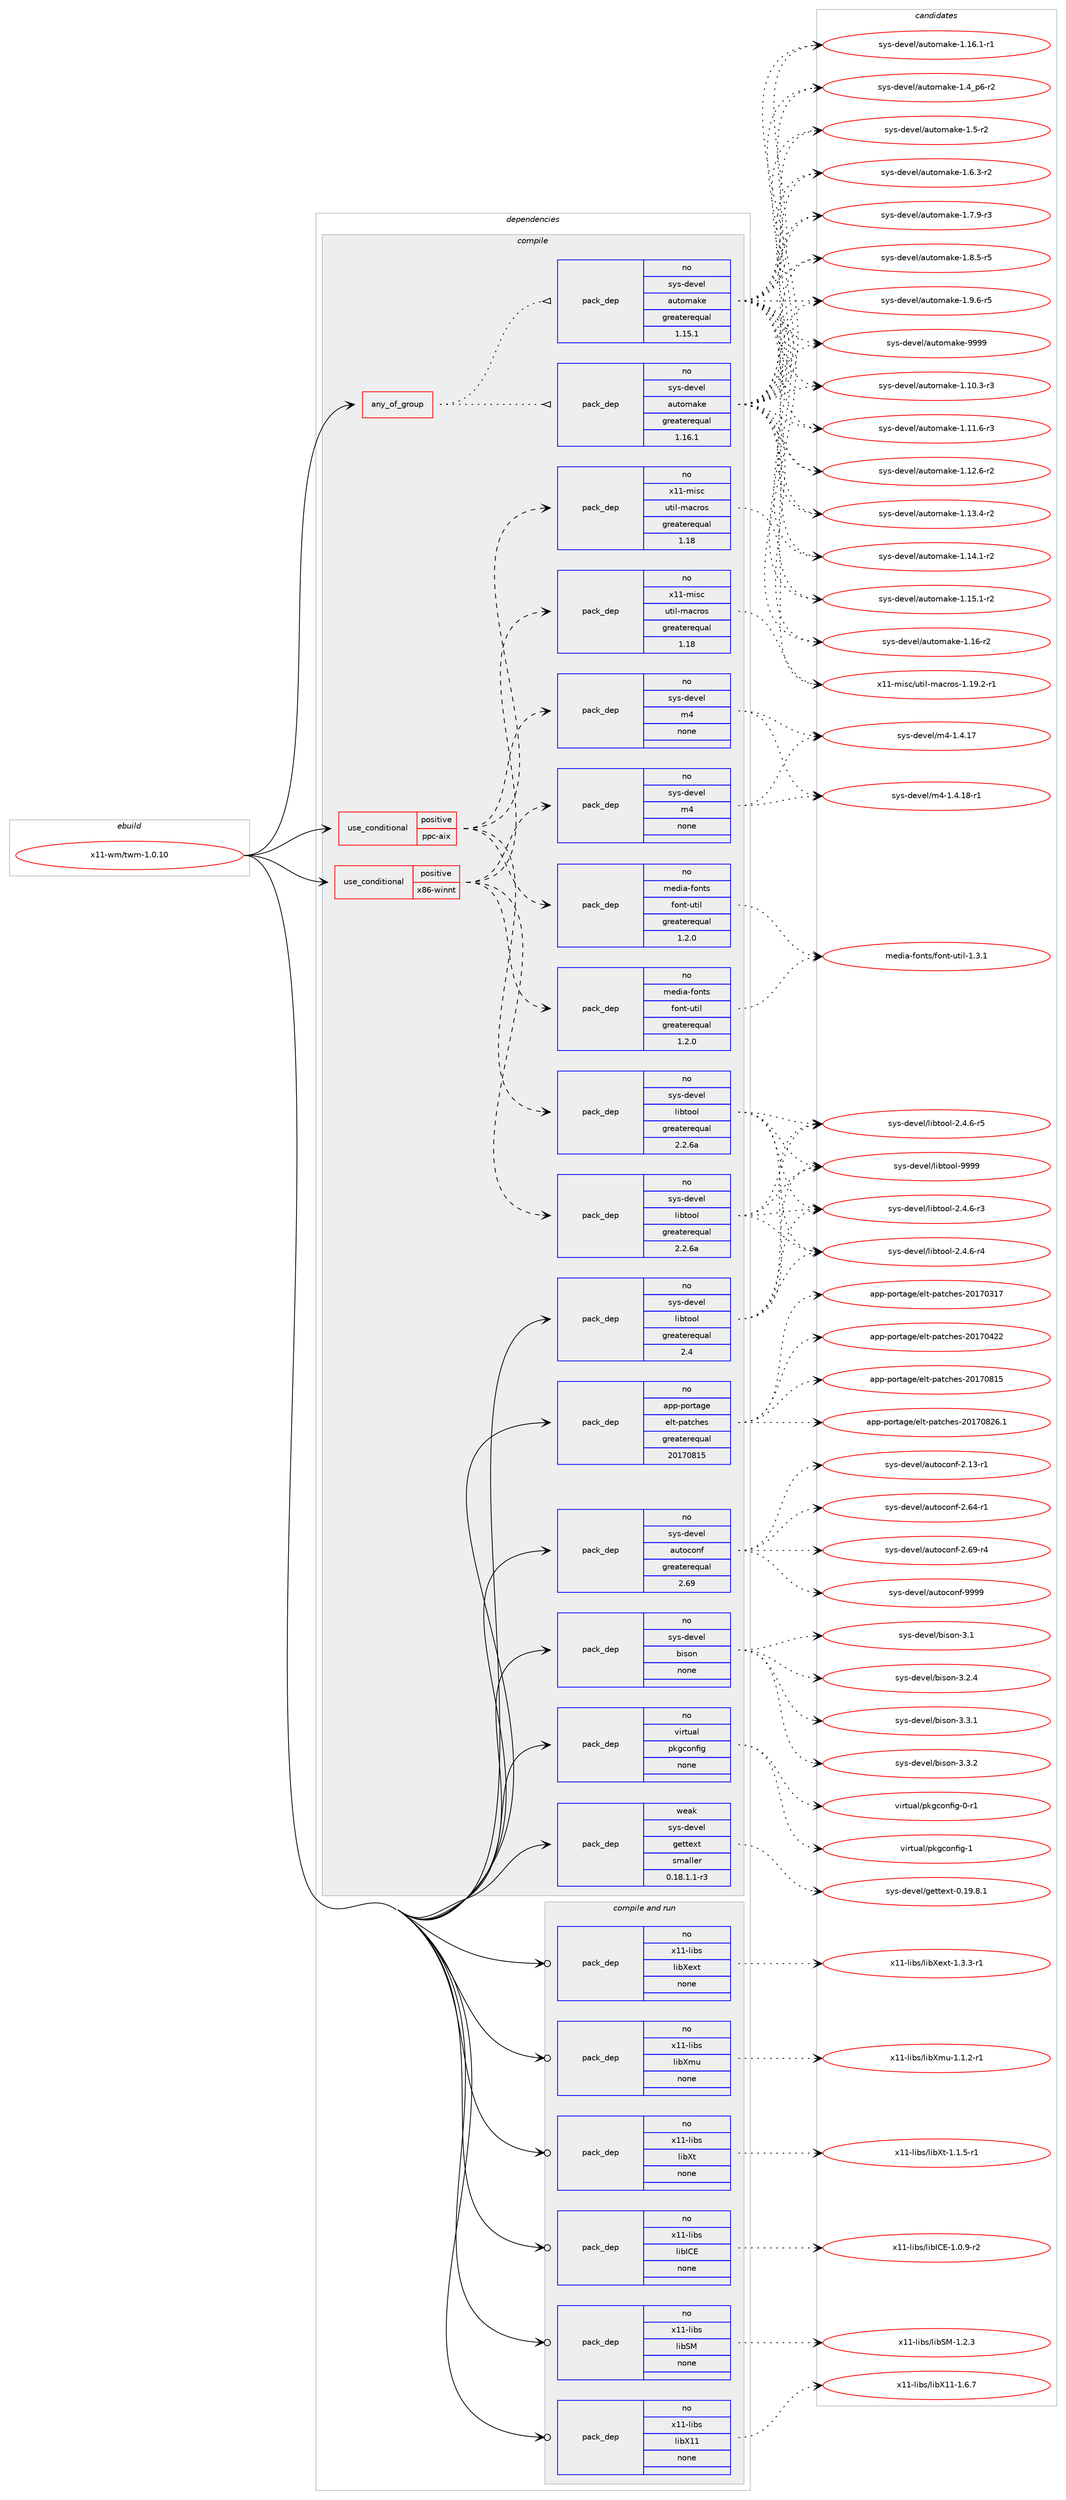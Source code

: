 digraph prolog {

# *************
# Graph options
# *************

newrank=true;
concentrate=true;
compound=true;
graph [rankdir=LR,fontname=Helvetica,fontsize=10,ranksep=1.5];#, ranksep=2.5, nodesep=0.2];
edge  [arrowhead=vee];
node  [fontname=Helvetica,fontsize=10];

# **********
# The ebuild
# **********

subgraph cluster_leftcol {
color=gray;
rank=same;
label=<<i>ebuild</i>>;
id [label="x11-wm/twm-1.0.10", color=red, width=4, href="../x11-wm/twm-1.0.10.svg"];
}

# ****************
# The dependencies
# ****************

subgraph cluster_midcol {
color=gray;
label=<<i>dependencies</i>>;
subgraph cluster_compile {
fillcolor="#eeeeee";
style=filled;
label=<<i>compile</i>>;
subgraph any28895 {
dependency1771807 [label=<<TABLE BORDER="0" CELLBORDER="1" CELLSPACING="0" CELLPADDING="4"><TR><TD CELLPADDING="10">any_of_group</TD></TR></TABLE>>, shape=none, color=red];subgraph pack1274303 {
dependency1771808 [label=<<TABLE BORDER="0" CELLBORDER="1" CELLSPACING="0" CELLPADDING="4" WIDTH="220"><TR><TD ROWSPAN="6" CELLPADDING="30">pack_dep</TD></TR><TR><TD WIDTH="110">no</TD></TR><TR><TD>sys-devel</TD></TR><TR><TD>automake</TD></TR><TR><TD>greaterequal</TD></TR><TR><TD>1.16.1</TD></TR></TABLE>>, shape=none, color=blue];
}
dependency1771807:e -> dependency1771808:w [weight=20,style="dotted",arrowhead="oinv"];
subgraph pack1274304 {
dependency1771809 [label=<<TABLE BORDER="0" CELLBORDER="1" CELLSPACING="0" CELLPADDING="4" WIDTH="220"><TR><TD ROWSPAN="6" CELLPADDING="30">pack_dep</TD></TR><TR><TD WIDTH="110">no</TD></TR><TR><TD>sys-devel</TD></TR><TR><TD>automake</TD></TR><TR><TD>greaterequal</TD></TR><TR><TD>1.15.1</TD></TR></TABLE>>, shape=none, color=blue];
}
dependency1771807:e -> dependency1771809:w [weight=20,style="dotted",arrowhead="oinv"];
}
id:e -> dependency1771807:w [weight=20,style="solid",arrowhead="vee"];
subgraph cond467596 {
dependency1771810 [label=<<TABLE BORDER="0" CELLBORDER="1" CELLSPACING="0" CELLPADDING="4"><TR><TD ROWSPAN="3" CELLPADDING="10">use_conditional</TD></TR><TR><TD>positive</TD></TR><TR><TD>ppc-aix</TD></TR></TABLE>>, shape=none, color=red];
subgraph pack1274305 {
dependency1771811 [label=<<TABLE BORDER="0" CELLBORDER="1" CELLSPACING="0" CELLPADDING="4" WIDTH="220"><TR><TD ROWSPAN="6" CELLPADDING="30">pack_dep</TD></TR><TR><TD WIDTH="110">no</TD></TR><TR><TD>sys-devel</TD></TR><TR><TD>libtool</TD></TR><TR><TD>greaterequal</TD></TR><TR><TD>2.2.6a</TD></TR></TABLE>>, shape=none, color=blue];
}
dependency1771810:e -> dependency1771811:w [weight=20,style="dashed",arrowhead="vee"];
subgraph pack1274306 {
dependency1771812 [label=<<TABLE BORDER="0" CELLBORDER="1" CELLSPACING="0" CELLPADDING="4" WIDTH="220"><TR><TD ROWSPAN="6" CELLPADDING="30">pack_dep</TD></TR><TR><TD WIDTH="110">no</TD></TR><TR><TD>sys-devel</TD></TR><TR><TD>m4</TD></TR><TR><TD>none</TD></TR><TR><TD></TD></TR></TABLE>>, shape=none, color=blue];
}
dependency1771810:e -> dependency1771812:w [weight=20,style="dashed",arrowhead="vee"];
subgraph pack1274307 {
dependency1771813 [label=<<TABLE BORDER="0" CELLBORDER="1" CELLSPACING="0" CELLPADDING="4" WIDTH="220"><TR><TD ROWSPAN="6" CELLPADDING="30">pack_dep</TD></TR><TR><TD WIDTH="110">no</TD></TR><TR><TD>x11-misc</TD></TR><TR><TD>util-macros</TD></TR><TR><TD>greaterequal</TD></TR><TR><TD>1.18</TD></TR></TABLE>>, shape=none, color=blue];
}
dependency1771810:e -> dependency1771813:w [weight=20,style="dashed",arrowhead="vee"];
subgraph pack1274308 {
dependency1771814 [label=<<TABLE BORDER="0" CELLBORDER="1" CELLSPACING="0" CELLPADDING="4" WIDTH="220"><TR><TD ROWSPAN="6" CELLPADDING="30">pack_dep</TD></TR><TR><TD WIDTH="110">no</TD></TR><TR><TD>media-fonts</TD></TR><TR><TD>font-util</TD></TR><TR><TD>greaterequal</TD></TR><TR><TD>1.2.0</TD></TR></TABLE>>, shape=none, color=blue];
}
dependency1771810:e -> dependency1771814:w [weight=20,style="dashed",arrowhead="vee"];
}
id:e -> dependency1771810:w [weight=20,style="solid",arrowhead="vee"];
subgraph cond467597 {
dependency1771815 [label=<<TABLE BORDER="0" CELLBORDER="1" CELLSPACING="0" CELLPADDING="4"><TR><TD ROWSPAN="3" CELLPADDING="10">use_conditional</TD></TR><TR><TD>positive</TD></TR><TR><TD>x86-winnt</TD></TR></TABLE>>, shape=none, color=red];
subgraph pack1274309 {
dependency1771816 [label=<<TABLE BORDER="0" CELLBORDER="1" CELLSPACING="0" CELLPADDING="4" WIDTH="220"><TR><TD ROWSPAN="6" CELLPADDING="30">pack_dep</TD></TR><TR><TD WIDTH="110">no</TD></TR><TR><TD>sys-devel</TD></TR><TR><TD>libtool</TD></TR><TR><TD>greaterequal</TD></TR><TR><TD>2.2.6a</TD></TR></TABLE>>, shape=none, color=blue];
}
dependency1771815:e -> dependency1771816:w [weight=20,style="dashed",arrowhead="vee"];
subgraph pack1274310 {
dependency1771817 [label=<<TABLE BORDER="0" CELLBORDER="1" CELLSPACING="0" CELLPADDING="4" WIDTH="220"><TR><TD ROWSPAN="6" CELLPADDING="30">pack_dep</TD></TR><TR><TD WIDTH="110">no</TD></TR><TR><TD>sys-devel</TD></TR><TR><TD>m4</TD></TR><TR><TD>none</TD></TR><TR><TD></TD></TR></TABLE>>, shape=none, color=blue];
}
dependency1771815:e -> dependency1771817:w [weight=20,style="dashed",arrowhead="vee"];
subgraph pack1274311 {
dependency1771818 [label=<<TABLE BORDER="0" CELLBORDER="1" CELLSPACING="0" CELLPADDING="4" WIDTH="220"><TR><TD ROWSPAN="6" CELLPADDING="30">pack_dep</TD></TR><TR><TD WIDTH="110">no</TD></TR><TR><TD>x11-misc</TD></TR><TR><TD>util-macros</TD></TR><TR><TD>greaterequal</TD></TR><TR><TD>1.18</TD></TR></TABLE>>, shape=none, color=blue];
}
dependency1771815:e -> dependency1771818:w [weight=20,style="dashed",arrowhead="vee"];
subgraph pack1274312 {
dependency1771819 [label=<<TABLE BORDER="0" CELLBORDER="1" CELLSPACING="0" CELLPADDING="4" WIDTH="220"><TR><TD ROWSPAN="6" CELLPADDING="30">pack_dep</TD></TR><TR><TD WIDTH="110">no</TD></TR><TR><TD>media-fonts</TD></TR><TR><TD>font-util</TD></TR><TR><TD>greaterequal</TD></TR><TR><TD>1.2.0</TD></TR></TABLE>>, shape=none, color=blue];
}
dependency1771815:e -> dependency1771819:w [weight=20,style="dashed",arrowhead="vee"];
}
id:e -> dependency1771815:w [weight=20,style="solid",arrowhead="vee"];
subgraph pack1274313 {
dependency1771820 [label=<<TABLE BORDER="0" CELLBORDER="1" CELLSPACING="0" CELLPADDING="4" WIDTH="220"><TR><TD ROWSPAN="6" CELLPADDING="30">pack_dep</TD></TR><TR><TD WIDTH="110">no</TD></TR><TR><TD>app-portage</TD></TR><TR><TD>elt-patches</TD></TR><TR><TD>greaterequal</TD></TR><TR><TD>20170815</TD></TR></TABLE>>, shape=none, color=blue];
}
id:e -> dependency1771820:w [weight=20,style="solid",arrowhead="vee"];
subgraph pack1274314 {
dependency1771821 [label=<<TABLE BORDER="0" CELLBORDER="1" CELLSPACING="0" CELLPADDING="4" WIDTH="220"><TR><TD ROWSPAN="6" CELLPADDING="30">pack_dep</TD></TR><TR><TD WIDTH="110">no</TD></TR><TR><TD>sys-devel</TD></TR><TR><TD>autoconf</TD></TR><TR><TD>greaterequal</TD></TR><TR><TD>2.69</TD></TR></TABLE>>, shape=none, color=blue];
}
id:e -> dependency1771821:w [weight=20,style="solid",arrowhead="vee"];
subgraph pack1274315 {
dependency1771822 [label=<<TABLE BORDER="0" CELLBORDER="1" CELLSPACING="0" CELLPADDING="4" WIDTH="220"><TR><TD ROWSPAN="6" CELLPADDING="30">pack_dep</TD></TR><TR><TD WIDTH="110">no</TD></TR><TR><TD>sys-devel</TD></TR><TR><TD>bison</TD></TR><TR><TD>none</TD></TR><TR><TD></TD></TR></TABLE>>, shape=none, color=blue];
}
id:e -> dependency1771822:w [weight=20,style="solid",arrowhead="vee"];
subgraph pack1274316 {
dependency1771823 [label=<<TABLE BORDER="0" CELLBORDER="1" CELLSPACING="0" CELLPADDING="4" WIDTH="220"><TR><TD ROWSPAN="6" CELLPADDING="30">pack_dep</TD></TR><TR><TD WIDTH="110">no</TD></TR><TR><TD>sys-devel</TD></TR><TR><TD>libtool</TD></TR><TR><TD>greaterequal</TD></TR><TR><TD>2.4</TD></TR></TABLE>>, shape=none, color=blue];
}
id:e -> dependency1771823:w [weight=20,style="solid",arrowhead="vee"];
subgraph pack1274317 {
dependency1771824 [label=<<TABLE BORDER="0" CELLBORDER="1" CELLSPACING="0" CELLPADDING="4" WIDTH="220"><TR><TD ROWSPAN="6" CELLPADDING="30">pack_dep</TD></TR><TR><TD WIDTH="110">no</TD></TR><TR><TD>virtual</TD></TR><TR><TD>pkgconfig</TD></TR><TR><TD>none</TD></TR><TR><TD></TD></TR></TABLE>>, shape=none, color=blue];
}
id:e -> dependency1771824:w [weight=20,style="solid",arrowhead="vee"];
subgraph pack1274318 {
dependency1771825 [label=<<TABLE BORDER="0" CELLBORDER="1" CELLSPACING="0" CELLPADDING="4" WIDTH="220"><TR><TD ROWSPAN="6" CELLPADDING="30">pack_dep</TD></TR><TR><TD WIDTH="110">weak</TD></TR><TR><TD>sys-devel</TD></TR><TR><TD>gettext</TD></TR><TR><TD>smaller</TD></TR><TR><TD>0.18.1.1-r3</TD></TR></TABLE>>, shape=none, color=blue];
}
id:e -> dependency1771825:w [weight=20,style="solid",arrowhead="vee"];
}
subgraph cluster_compileandrun {
fillcolor="#eeeeee";
style=filled;
label=<<i>compile and run</i>>;
subgraph pack1274319 {
dependency1771826 [label=<<TABLE BORDER="0" CELLBORDER="1" CELLSPACING="0" CELLPADDING="4" WIDTH="220"><TR><TD ROWSPAN="6" CELLPADDING="30">pack_dep</TD></TR><TR><TD WIDTH="110">no</TD></TR><TR><TD>x11-libs</TD></TR><TR><TD>libICE</TD></TR><TR><TD>none</TD></TR><TR><TD></TD></TR></TABLE>>, shape=none, color=blue];
}
id:e -> dependency1771826:w [weight=20,style="solid",arrowhead="odotvee"];
subgraph pack1274320 {
dependency1771827 [label=<<TABLE BORDER="0" CELLBORDER="1" CELLSPACING="0" CELLPADDING="4" WIDTH="220"><TR><TD ROWSPAN="6" CELLPADDING="30">pack_dep</TD></TR><TR><TD WIDTH="110">no</TD></TR><TR><TD>x11-libs</TD></TR><TR><TD>libSM</TD></TR><TR><TD>none</TD></TR><TR><TD></TD></TR></TABLE>>, shape=none, color=blue];
}
id:e -> dependency1771827:w [weight=20,style="solid",arrowhead="odotvee"];
subgraph pack1274321 {
dependency1771828 [label=<<TABLE BORDER="0" CELLBORDER="1" CELLSPACING="0" CELLPADDING="4" WIDTH="220"><TR><TD ROWSPAN="6" CELLPADDING="30">pack_dep</TD></TR><TR><TD WIDTH="110">no</TD></TR><TR><TD>x11-libs</TD></TR><TR><TD>libX11</TD></TR><TR><TD>none</TD></TR><TR><TD></TD></TR></TABLE>>, shape=none, color=blue];
}
id:e -> dependency1771828:w [weight=20,style="solid",arrowhead="odotvee"];
subgraph pack1274322 {
dependency1771829 [label=<<TABLE BORDER="0" CELLBORDER="1" CELLSPACING="0" CELLPADDING="4" WIDTH="220"><TR><TD ROWSPAN="6" CELLPADDING="30">pack_dep</TD></TR><TR><TD WIDTH="110">no</TD></TR><TR><TD>x11-libs</TD></TR><TR><TD>libXext</TD></TR><TR><TD>none</TD></TR><TR><TD></TD></TR></TABLE>>, shape=none, color=blue];
}
id:e -> dependency1771829:w [weight=20,style="solid",arrowhead="odotvee"];
subgraph pack1274323 {
dependency1771830 [label=<<TABLE BORDER="0" CELLBORDER="1" CELLSPACING="0" CELLPADDING="4" WIDTH="220"><TR><TD ROWSPAN="6" CELLPADDING="30">pack_dep</TD></TR><TR><TD WIDTH="110">no</TD></TR><TR><TD>x11-libs</TD></TR><TR><TD>libXmu</TD></TR><TR><TD>none</TD></TR><TR><TD></TD></TR></TABLE>>, shape=none, color=blue];
}
id:e -> dependency1771830:w [weight=20,style="solid",arrowhead="odotvee"];
subgraph pack1274324 {
dependency1771831 [label=<<TABLE BORDER="0" CELLBORDER="1" CELLSPACING="0" CELLPADDING="4" WIDTH="220"><TR><TD ROWSPAN="6" CELLPADDING="30">pack_dep</TD></TR><TR><TD WIDTH="110">no</TD></TR><TR><TD>x11-libs</TD></TR><TR><TD>libXt</TD></TR><TR><TD>none</TD></TR><TR><TD></TD></TR></TABLE>>, shape=none, color=blue];
}
id:e -> dependency1771831:w [weight=20,style="solid",arrowhead="odotvee"];
}
subgraph cluster_run {
fillcolor="#eeeeee";
style=filled;
label=<<i>run</i>>;
}
}

# **************
# The candidates
# **************

subgraph cluster_choices {
rank=same;
color=gray;
label=<<i>candidates</i>>;

subgraph choice1274303 {
color=black;
nodesep=1;
choice11512111545100101118101108479711711611110997107101454946494846514511451 [label="sys-devel/automake-1.10.3-r3", color=red, width=4,href="../sys-devel/automake-1.10.3-r3.svg"];
choice11512111545100101118101108479711711611110997107101454946494946544511451 [label="sys-devel/automake-1.11.6-r3", color=red, width=4,href="../sys-devel/automake-1.11.6-r3.svg"];
choice11512111545100101118101108479711711611110997107101454946495046544511450 [label="sys-devel/automake-1.12.6-r2", color=red, width=4,href="../sys-devel/automake-1.12.6-r2.svg"];
choice11512111545100101118101108479711711611110997107101454946495146524511450 [label="sys-devel/automake-1.13.4-r2", color=red, width=4,href="../sys-devel/automake-1.13.4-r2.svg"];
choice11512111545100101118101108479711711611110997107101454946495246494511450 [label="sys-devel/automake-1.14.1-r2", color=red, width=4,href="../sys-devel/automake-1.14.1-r2.svg"];
choice11512111545100101118101108479711711611110997107101454946495346494511450 [label="sys-devel/automake-1.15.1-r2", color=red, width=4,href="../sys-devel/automake-1.15.1-r2.svg"];
choice1151211154510010111810110847971171161111099710710145494649544511450 [label="sys-devel/automake-1.16-r2", color=red, width=4,href="../sys-devel/automake-1.16-r2.svg"];
choice11512111545100101118101108479711711611110997107101454946495446494511449 [label="sys-devel/automake-1.16.1-r1", color=red, width=4,href="../sys-devel/automake-1.16.1-r1.svg"];
choice115121115451001011181011084797117116111109971071014549465295112544511450 [label="sys-devel/automake-1.4_p6-r2", color=red, width=4,href="../sys-devel/automake-1.4_p6-r2.svg"];
choice11512111545100101118101108479711711611110997107101454946534511450 [label="sys-devel/automake-1.5-r2", color=red, width=4,href="../sys-devel/automake-1.5-r2.svg"];
choice115121115451001011181011084797117116111109971071014549465446514511450 [label="sys-devel/automake-1.6.3-r2", color=red, width=4,href="../sys-devel/automake-1.6.3-r2.svg"];
choice115121115451001011181011084797117116111109971071014549465546574511451 [label="sys-devel/automake-1.7.9-r3", color=red, width=4,href="../sys-devel/automake-1.7.9-r3.svg"];
choice115121115451001011181011084797117116111109971071014549465646534511453 [label="sys-devel/automake-1.8.5-r5", color=red, width=4,href="../sys-devel/automake-1.8.5-r5.svg"];
choice115121115451001011181011084797117116111109971071014549465746544511453 [label="sys-devel/automake-1.9.6-r5", color=red, width=4,href="../sys-devel/automake-1.9.6-r5.svg"];
choice115121115451001011181011084797117116111109971071014557575757 [label="sys-devel/automake-9999", color=red, width=4,href="../sys-devel/automake-9999.svg"];
dependency1771808:e -> choice11512111545100101118101108479711711611110997107101454946494846514511451:w [style=dotted,weight="100"];
dependency1771808:e -> choice11512111545100101118101108479711711611110997107101454946494946544511451:w [style=dotted,weight="100"];
dependency1771808:e -> choice11512111545100101118101108479711711611110997107101454946495046544511450:w [style=dotted,weight="100"];
dependency1771808:e -> choice11512111545100101118101108479711711611110997107101454946495146524511450:w [style=dotted,weight="100"];
dependency1771808:e -> choice11512111545100101118101108479711711611110997107101454946495246494511450:w [style=dotted,weight="100"];
dependency1771808:e -> choice11512111545100101118101108479711711611110997107101454946495346494511450:w [style=dotted,weight="100"];
dependency1771808:e -> choice1151211154510010111810110847971171161111099710710145494649544511450:w [style=dotted,weight="100"];
dependency1771808:e -> choice11512111545100101118101108479711711611110997107101454946495446494511449:w [style=dotted,weight="100"];
dependency1771808:e -> choice115121115451001011181011084797117116111109971071014549465295112544511450:w [style=dotted,weight="100"];
dependency1771808:e -> choice11512111545100101118101108479711711611110997107101454946534511450:w [style=dotted,weight="100"];
dependency1771808:e -> choice115121115451001011181011084797117116111109971071014549465446514511450:w [style=dotted,weight="100"];
dependency1771808:e -> choice115121115451001011181011084797117116111109971071014549465546574511451:w [style=dotted,weight="100"];
dependency1771808:e -> choice115121115451001011181011084797117116111109971071014549465646534511453:w [style=dotted,weight="100"];
dependency1771808:e -> choice115121115451001011181011084797117116111109971071014549465746544511453:w [style=dotted,weight="100"];
dependency1771808:e -> choice115121115451001011181011084797117116111109971071014557575757:w [style=dotted,weight="100"];
}
subgraph choice1274304 {
color=black;
nodesep=1;
choice11512111545100101118101108479711711611110997107101454946494846514511451 [label="sys-devel/automake-1.10.3-r3", color=red, width=4,href="../sys-devel/automake-1.10.3-r3.svg"];
choice11512111545100101118101108479711711611110997107101454946494946544511451 [label="sys-devel/automake-1.11.6-r3", color=red, width=4,href="../sys-devel/automake-1.11.6-r3.svg"];
choice11512111545100101118101108479711711611110997107101454946495046544511450 [label="sys-devel/automake-1.12.6-r2", color=red, width=4,href="../sys-devel/automake-1.12.6-r2.svg"];
choice11512111545100101118101108479711711611110997107101454946495146524511450 [label="sys-devel/automake-1.13.4-r2", color=red, width=4,href="../sys-devel/automake-1.13.4-r2.svg"];
choice11512111545100101118101108479711711611110997107101454946495246494511450 [label="sys-devel/automake-1.14.1-r2", color=red, width=4,href="../sys-devel/automake-1.14.1-r2.svg"];
choice11512111545100101118101108479711711611110997107101454946495346494511450 [label="sys-devel/automake-1.15.1-r2", color=red, width=4,href="../sys-devel/automake-1.15.1-r2.svg"];
choice1151211154510010111810110847971171161111099710710145494649544511450 [label="sys-devel/automake-1.16-r2", color=red, width=4,href="../sys-devel/automake-1.16-r2.svg"];
choice11512111545100101118101108479711711611110997107101454946495446494511449 [label="sys-devel/automake-1.16.1-r1", color=red, width=4,href="../sys-devel/automake-1.16.1-r1.svg"];
choice115121115451001011181011084797117116111109971071014549465295112544511450 [label="sys-devel/automake-1.4_p6-r2", color=red, width=4,href="../sys-devel/automake-1.4_p6-r2.svg"];
choice11512111545100101118101108479711711611110997107101454946534511450 [label="sys-devel/automake-1.5-r2", color=red, width=4,href="../sys-devel/automake-1.5-r2.svg"];
choice115121115451001011181011084797117116111109971071014549465446514511450 [label="sys-devel/automake-1.6.3-r2", color=red, width=4,href="../sys-devel/automake-1.6.3-r2.svg"];
choice115121115451001011181011084797117116111109971071014549465546574511451 [label="sys-devel/automake-1.7.9-r3", color=red, width=4,href="../sys-devel/automake-1.7.9-r3.svg"];
choice115121115451001011181011084797117116111109971071014549465646534511453 [label="sys-devel/automake-1.8.5-r5", color=red, width=4,href="../sys-devel/automake-1.8.5-r5.svg"];
choice115121115451001011181011084797117116111109971071014549465746544511453 [label="sys-devel/automake-1.9.6-r5", color=red, width=4,href="../sys-devel/automake-1.9.6-r5.svg"];
choice115121115451001011181011084797117116111109971071014557575757 [label="sys-devel/automake-9999", color=red, width=4,href="../sys-devel/automake-9999.svg"];
dependency1771809:e -> choice11512111545100101118101108479711711611110997107101454946494846514511451:w [style=dotted,weight="100"];
dependency1771809:e -> choice11512111545100101118101108479711711611110997107101454946494946544511451:w [style=dotted,weight="100"];
dependency1771809:e -> choice11512111545100101118101108479711711611110997107101454946495046544511450:w [style=dotted,weight="100"];
dependency1771809:e -> choice11512111545100101118101108479711711611110997107101454946495146524511450:w [style=dotted,weight="100"];
dependency1771809:e -> choice11512111545100101118101108479711711611110997107101454946495246494511450:w [style=dotted,weight="100"];
dependency1771809:e -> choice11512111545100101118101108479711711611110997107101454946495346494511450:w [style=dotted,weight="100"];
dependency1771809:e -> choice1151211154510010111810110847971171161111099710710145494649544511450:w [style=dotted,weight="100"];
dependency1771809:e -> choice11512111545100101118101108479711711611110997107101454946495446494511449:w [style=dotted,weight="100"];
dependency1771809:e -> choice115121115451001011181011084797117116111109971071014549465295112544511450:w [style=dotted,weight="100"];
dependency1771809:e -> choice11512111545100101118101108479711711611110997107101454946534511450:w [style=dotted,weight="100"];
dependency1771809:e -> choice115121115451001011181011084797117116111109971071014549465446514511450:w [style=dotted,weight="100"];
dependency1771809:e -> choice115121115451001011181011084797117116111109971071014549465546574511451:w [style=dotted,weight="100"];
dependency1771809:e -> choice115121115451001011181011084797117116111109971071014549465646534511453:w [style=dotted,weight="100"];
dependency1771809:e -> choice115121115451001011181011084797117116111109971071014549465746544511453:w [style=dotted,weight="100"];
dependency1771809:e -> choice115121115451001011181011084797117116111109971071014557575757:w [style=dotted,weight="100"];
}
subgraph choice1274305 {
color=black;
nodesep=1;
choice1151211154510010111810110847108105981161111111084550465246544511451 [label="sys-devel/libtool-2.4.6-r3", color=red, width=4,href="../sys-devel/libtool-2.4.6-r3.svg"];
choice1151211154510010111810110847108105981161111111084550465246544511452 [label="sys-devel/libtool-2.4.6-r4", color=red, width=4,href="../sys-devel/libtool-2.4.6-r4.svg"];
choice1151211154510010111810110847108105981161111111084550465246544511453 [label="sys-devel/libtool-2.4.6-r5", color=red, width=4,href="../sys-devel/libtool-2.4.6-r5.svg"];
choice1151211154510010111810110847108105981161111111084557575757 [label="sys-devel/libtool-9999", color=red, width=4,href="../sys-devel/libtool-9999.svg"];
dependency1771811:e -> choice1151211154510010111810110847108105981161111111084550465246544511451:w [style=dotted,weight="100"];
dependency1771811:e -> choice1151211154510010111810110847108105981161111111084550465246544511452:w [style=dotted,weight="100"];
dependency1771811:e -> choice1151211154510010111810110847108105981161111111084550465246544511453:w [style=dotted,weight="100"];
dependency1771811:e -> choice1151211154510010111810110847108105981161111111084557575757:w [style=dotted,weight="100"];
}
subgraph choice1274306 {
color=black;
nodesep=1;
choice11512111545100101118101108471095245494652464955 [label="sys-devel/m4-1.4.17", color=red, width=4,href="../sys-devel/m4-1.4.17.svg"];
choice115121115451001011181011084710952454946524649564511449 [label="sys-devel/m4-1.4.18-r1", color=red, width=4,href="../sys-devel/m4-1.4.18-r1.svg"];
dependency1771812:e -> choice11512111545100101118101108471095245494652464955:w [style=dotted,weight="100"];
dependency1771812:e -> choice115121115451001011181011084710952454946524649564511449:w [style=dotted,weight="100"];
}
subgraph choice1274307 {
color=black;
nodesep=1;
choice1204949451091051159947117116105108451099799114111115454946495746504511449 [label="x11-misc/util-macros-1.19.2-r1", color=red, width=4,href="../x11-misc/util-macros-1.19.2-r1.svg"];
dependency1771813:e -> choice1204949451091051159947117116105108451099799114111115454946495746504511449:w [style=dotted,weight="100"];
}
subgraph choice1274308 {
color=black;
nodesep=1;
choice10910110010597451021111101161154710211111011645117116105108454946514649 [label="media-fonts/font-util-1.3.1", color=red, width=4,href="../media-fonts/font-util-1.3.1.svg"];
dependency1771814:e -> choice10910110010597451021111101161154710211111011645117116105108454946514649:w [style=dotted,weight="100"];
}
subgraph choice1274309 {
color=black;
nodesep=1;
choice1151211154510010111810110847108105981161111111084550465246544511451 [label="sys-devel/libtool-2.4.6-r3", color=red, width=4,href="../sys-devel/libtool-2.4.6-r3.svg"];
choice1151211154510010111810110847108105981161111111084550465246544511452 [label="sys-devel/libtool-2.4.6-r4", color=red, width=4,href="../sys-devel/libtool-2.4.6-r4.svg"];
choice1151211154510010111810110847108105981161111111084550465246544511453 [label="sys-devel/libtool-2.4.6-r5", color=red, width=4,href="../sys-devel/libtool-2.4.6-r5.svg"];
choice1151211154510010111810110847108105981161111111084557575757 [label="sys-devel/libtool-9999", color=red, width=4,href="../sys-devel/libtool-9999.svg"];
dependency1771816:e -> choice1151211154510010111810110847108105981161111111084550465246544511451:w [style=dotted,weight="100"];
dependency1771816:e -> choice1151211154510010111810110847108105981161111111084550465246544511452:w [style=dotted,weight="100"];
dependency1771816:e -> choice1151211154510010111810110847108105981161111111084550465246544511453:w [style=dotted,weight="100"];
dependency1771816:e -> choice1151211154510010111810110847108105981161111111084557575757:w [style=dotted,weight="100"];
}
subgraph choice1274310 {
color=black;
nodesep=1;
choice11512111545100101118101108471095245494652464955 [label="sys-devel/m4-1.4.17", color=red, width=4,href="../sys-devel/m4-1.4.17.svg"];
choice115121115451001011181011084710952454946524649564511449 [label="sys-devel/m4-1.4.18-r1", color=red, width=4,href="../sys-devel/m4-1.4.18-r1.svg"];
dependency1771817:e -> choice11512111545100101118101108471095245494652464955:w [style=dotted,weight="100"];
dependency1771817:e -> choice115121115451001011181011084710952454946524649564511449:w [style=dotted,weight="100"];
}
subgraph choice1274311 {
color=black;
nodesep=1;
choice1204949451091051159947117116105108451099799114111115454946495746504511449 [label="x11-misc/util-macros-1.19.2-r1", color=red, width=4,href="../x11-misc/util-macros-1.19.2-r1.svg"];
dependency1771818:e -> choice1204949451091051159947117116105108451099799114111115454946495746504511449:w [style=dotted,weight="100"];
}
subgraph choice1274312 {
color=black;
nodesep=1;
choice10910110010597451021111101161154710211111011645117116105108454946514649 [label="media-fonts/font-util-1.3.1", color=red, width=4,href="../media-fonts/font-util-1.3.1.svg"];
dependency1771819:e -> choice10910110010597451021111101161154710211111011645117116105108454946514649:w [style=dotted,weight="100"];
}
subgraph choice1274313 {
color=black;
nodesep=1;
choice97112112451121111141169710310147101108116451129711699104101115455048495548514955 [label="app-portage/elt-patches-20170317", color=red, width=4,href="../app-portage/elt-patches-20170317.svg"];
choice97112112451121111141169710310147101108116451129711699104101115455048495548525050 [label="app-portage/elt-patches-20170422", color=red, width=4,href="../app-portage/elt-patches-20170422.svg"];
choice97112112451121111141169710310147101108116451129711699104101115455048495548564953 [label="app-portage/elt-patches-20170815", color=red, width=4,href="../app-portage/elt-patches-20170815.svg"];
choice971121124511211111411697103101471011081164511297116991041011154550484955485650544649 [label="app-portage/elt-patches-20170826.1", color=red, width=4,href="../app-portage/elt-patches-20170826.1.svg"];
dependency1771820:e -> choice97112112451121111141169710310147101108116451129711699104101115455048495548514955:w [style=dotted,weight="100"];
dependency1771820:e -> choice97112112451121111141169710310147101108116451129711699104101115455048495548525050:w [style=dotted,weight="100"];
dependency1771820:e -> choice97112112451121111141169710310147101108116451129711699104101115455048495548564953:w [style=dotted,weight="100"];
dependency1771820:e -> choice971121124511211111411697103101471011081164511297116991041011154550484955485650544649:w [style=dotted,weight="100"];
}
subgraph choice1274314 {
color=black;
nodesep=1;
choice1151211154510010111810110847971171161119911111010245504649514511449 [label="sys-devel/autoconf-2.13-r1", color=red, width=4,href="../sys-devel/autoconf-2.13-r1.svg"];
choice1151211154510010111810110847971171161119911111010245504654524511449 [label="sys-devel/autoconf-2.64-r1", color=red, width=4,href="../sys-devel/autoconf-2.64-r1.svg"];
choice1151211154510010111810110847971171161119911111010245504654574511452 [label="sys-devel/autoconf-2.69-r4", color=red, width=4,href="../sys-devel/autoconf-2.69-r4.svg"];
choice115121115451001011181011084797117116111991111101024557575757 [label="sys-devel/autoconf-9999", color=red, width=4,href="../sys-devel/autoconf-9999.svg"];
dependency1771821:e -> choice1151211154510010111810110847971171161119911111010245504649514511449:w [style=dotted,weight="100"];
dependency1771821:e -> choice1151211154510010111810110847971171161119911111010245504654524511449:w [style=dotted,weight="100"];
dependency1771821:e -> choice1151211154510010111810110847971171161119911111010245504654574511452:w [style=dotted,weight="100"];
dependency1771821:e -> choice115121115451001011181011084797117116111991111101024557575757:w [style=dotted,weight="100"];
}
subgraph choice1274315 {
color=black;
nodesep=1;
choice11512111545100101118101108479810511511111045514649 [label="sys-devel/bison-3.1", color=red, width=4,href="../sys-devel/bison-3.1.svg"];
choice115121115451001011181011084798105115111110455146504652 [label="sys-devel/bison-3.2.4", color=red, width=4,href="../sys-devel/bison-3.2.4.svg"];
choice115121115451001011181011084798105115111110455146514649 [label="sys-devel/bison-3.3.1", color=red, width=4,href="../sys-devel/bison-3.3.1.svg"];
choice115121115451001011181011084798105115111110455146514650 [label="sys-devel/bison-3.3.2", color=red, width=4,href="../sys-devel/bison-3.3.2.svg"];
dependency1771822:e -> choice11512111545100101118101108479810511511111045514649:w [style=dotted,weight="100"];
dependency1771822:e -> choice115121115451001011181011084798105115111110455146504652:w [style=dotted,weight="100"];
dependency1771822:e -> choice115121115451001011181011084798105115111110455146514649:w [style=dotted,weight="100"];
dependency1771822:e -> choice115121115451001011181011084798105115111110455146514650:w [style=dotted,weight="100"];
}
subgraph choice1274316 {
color=black;
nodesep=1;
choice1151211154510010111810110847108105981161111111084550465246544511451 [label="sys-devel/libtool-2.4.6-r3", color=red, width=4,href="../sys-devel/libtool-2.4.6-r3.svg"];
choice1151211154510010111810110847108105981161111111084550465246544511452 [label="sys-devel/libtool-2.4.6-r4", color=red, width=4,href="../sys-devel/libtool-2.4.6-r4.svg"];
choice1151211154510010111810110847108105981161111111084550465246544511453 [label="sys-devel/libtool-2.4.6-r5", color=red, width=4,href="../sys-devel/libtool-2.4.6-r5.svg"];
choice1151211154510010111810110847108105981161111111084557575757 [label="sys-devel/libtool-9999", color=red, width=4,href="../sys-devel/libtool-9999.svg"];
dependency1771823:e -> choice1151211154510010111810110847108105981161111111084550465246544511451:w [style=dotted,weight="100"];
dependency1771823:e -> choice1151211154510010111810110847108105981161111111084550465246544511452:w [style=dotted,weight="100"];
dependency1771823:e -> choice1151211154510010111810110847108105981161111111084550465246544511453:w [style=dotted,weight="100"];
dependency1771823:e -> choice1151211154510010111810110847108105981161111111084557575757:w [style=dotted,weight="100"];
}
subgraph choice1274317 {
color=black;
nodesep=1;
choice11810511411611797108471121071039911111010210510345484511449 [label="virtual/pkgconfig-0-r1", color=red, width=4,href="../virtual/pkgconfig-0-r1.svg"];
choice1181051141161179710847112107103991111101021051034549 [label="virtual/pkgconfig-1", color=red, width=4,href="../virtual/pkgconfig-1.svg"];
dependency1771824:e -> choice11810511411611797108471121071039911111010210510345484511449:w [style=dotted,weight="100"];
dependency1771824:e -> choice1181051141161179710847112107103991111101021051034549:w [style=dotted,weight="100"];
}
subgraph choice1274318 {
color=black;
nodesep=1;
choice1151211154510010111810110847103101116116101120116454846495746564649 [label="sys-devel/gettext-0.19.8.1", color=red, width=4,href="../sys-devel/gettext-0.19.8.1.svg"];
dependency1771825:e -> choice1151211154510010111810110847103101116116101120116454846495746564649:w [style=dotted,weight="100"];
}
subgraph choice1274319 {
color=black;
nodesep=1;
choice1204949451081059811547108105987367694549464846574511450 [label="x11-libs/libICE-1.0.9-r2", color=red, width=4,href="../x11-libs/libICE-1.0.9-r2.svg"];
dependency1771826:e -> choice1204949451081059811547108105987367694549464846574511450:w [style=dotted,weight="100"];
}
subgraph choice1274320 {
color=black;
nodesep=1;
choice1204949451081059811547108105988377454946504651 [label="x11-libs/libSM-1.2.3", color=red, width=4,href="../x11-libs/libSM-1.2.3.svg"];
dependency1771827:e -> choice1204949451081059811547108105988377454946504651:w [style=dotted,weight="100"];
}
subgraph choice1274321 {
color=black;
nodesep=1;
choice120494945108105981154710810598884949454946544655 [label="x11-libs/libX11-1.6.7", color=red, width=4,href="../x11-libs/libX11-1.6.7.svg"];
dependency1771828:e -> choice120494945108105981154710810598884949454946544655:w [style=dotted,weight="100"];
}
subgraph choice1274322 {
color=black;
nodesep=1;
choice120494945108105981154710810598881011201164549465146514511449 [label="x11-libs/libXext-1.3.3-r1", color=red, width=4,href="../x11-libs/libXext-1.3.3-r1.svg"];
dependency1771829:e -> choice120494945108105981154710810598881011201164549465146514511449:w [style=dotted,weight="100"];
}
subgraph choice1274323 {
color=black;
nodesep=1;
choice120494945108105981154710810598881091174549464946504511449 [label="x11-libs/libXmu-1.1.2-r1", color=red, width=4,href="../x11-libs/libXmu-1.1.2-r1.svg"];
dependency1771830:e -> choice120494945108105981154710810598881091174549464946504511449:w [style=dotted,weight="100"];
}
subgraph choice1274324 {
color=black;
nodesep=1;
choice120494945108105981154710810598881164549464946534511449 [label="x11-libs/libXt-1.1.5-r1", color=red, width=4,href="../x11-libs/libXt-1.1.5-r1.svg"];
dependency1771831:e -> choice120494945108105981154710810598881164549464946534511449:w [style=dotted,weight="100"];
}
}

}
